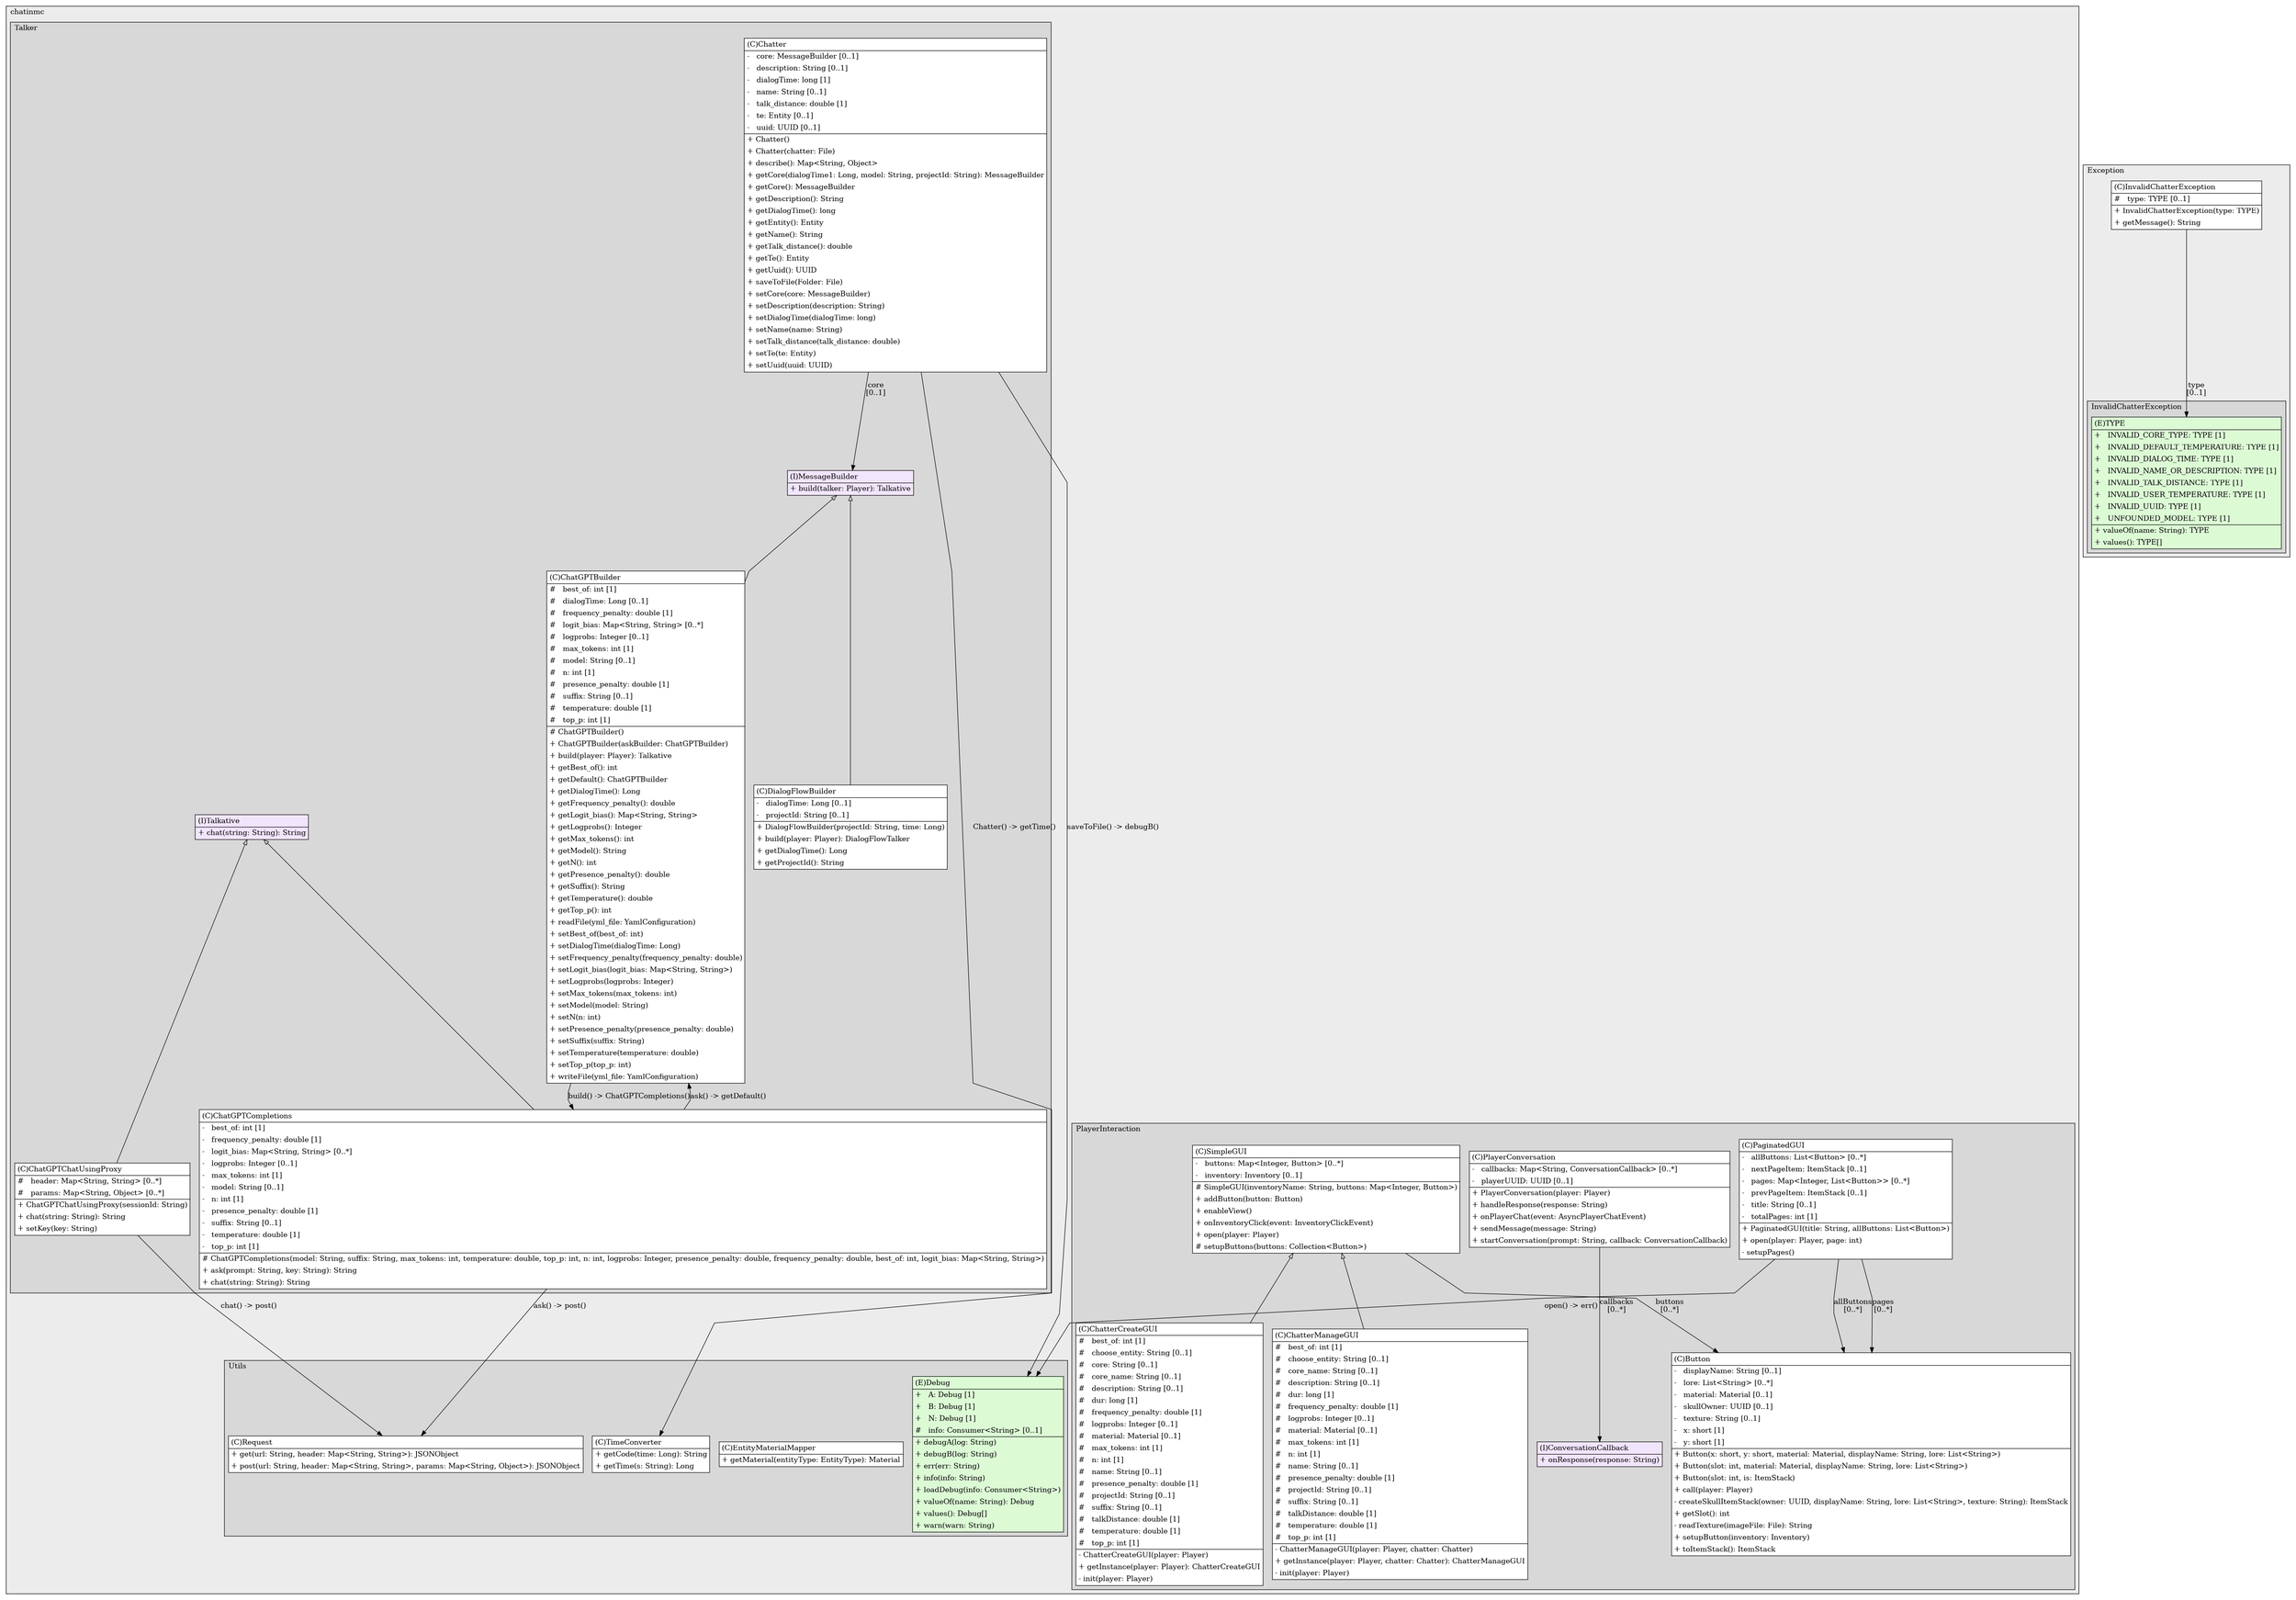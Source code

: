 @startuml

/' diagram meta data start
config=StructureConfiguration;
{
  "projectClassification": {
    "searchMode": "OpenProject", // OpenProject, AllProjects
    "includedProjects": "",
    "pathEndKeywords": "*.impl",
    "isClientPath": "",
    "isClientName": "",
    "isTestPath": "",
    "isTestName": "",
    "isMappingPath": "",
    "isMappingName": "",
    "isDataAccessPath": "",
    "isDataAccessName": "",
    "isDataStructurePath": "",
    "isDataStructureName": "",
    "isInterfaceStructuresPath": "",
    "isInterfaceStructuresName": "",
    "isEntryPointPath": "",
    "isEntryPointName": "",
    "treatFinalFieldsAsMandatory": false
  },
  "graphRestriction": {
    "classPackageExcludeFilter": "",
    "classPackageIncludeFilter": "",
    "classNameExcludeFilter": "",
    "classNameIncludeFilter": "",
    "methodNameExcludeFilter": "",
    "methodNameIncludeFilter": "",
    "removeByInheritance": "", // inheritance/annotation based filtering is done in a second step
    "removeByAnnotation": "",
    "removeByClassPackage": "", // cleanup the graph after inheritance/annotation based filtering is done
    "removeByClassName": "",
    "cutMappings": false,
    "cutEnum": false,
    "cutTests": true,
    "cutClient": true,
    "cutDataAccess": false,
    "cutInterfaceStructures": false,
    "cutDataStructures": false,
    "cutGetterAndSetter": false,
    "cutConstructors": false
  },
  "graphTraversal": {
    "forwardDepth": 3,
    "backwardDepth": 3,
    "classPackageExcludeFilter": "",
    "classPackageIncludeFilter": "",
    "classNameExcludeFilter": "",
    "classNameIncludeFilter": "",
    "methodNameExcludeFilter": "",
    "methodNameIncludeFilter": "",
    "hideMappings": false,
    "hideDataStructures": false,
    "hidePrivateMethods": true,
    "hideInterfaceCalls": false, // indirection: implementation -> interface (is hidden) -> implementation
    "onlyShowApplicationEntryPoints": false, // root node is included
    "useMethodCallsForStructureDiagram": "ForwardOnly" // ForwardOnly, BothDirections, No
  },
  "details": {
    "aggregation": "GroupByClass", // ByClass, GroupByClass, None
    "showClassGenericTypes": true,
    "showMethods": true,
    "showMethodParameterNames": true,
    "showMethodParameterTypes": true,
    "showMethodReturnType": true,
    "showPackageLevels": 2,
    "showDetailedClassStructure": true
  },
  "rootClass": "ltseed.chatinmc.PlayerInteraction.GUI.FinalGUI.ChatterCreateGUI",
  "extensionCallbackMethod": "" // qualified.class.name#methodName - signature: public static String method(String)
}
diagram meta data end '/



digraph g {
    rankdir="TB"
    splines=polyline
    

'nodes 
subgraph cluster_1438026963 { 
   	label=chatinmc
	labeljust=l
	fillcolor="#ececec"
	style=filled
   
   subgraph cluster_1966903370 { 
   	label=Utils
	labeljust=l
	fillcolor="#d8d8d8"
	style=filled
   
   Debug685466037[
	label=<<TABLE BORDER="1" CELLBORDER="0" CELLPADDING="4" CELLSPACING="0">
<TR><TD ALIGN="LEFT" >(E)Debug</TD></TR>
<HR/>
<TR><TD ALIGN="LEFT" >+   A: Debug [1]</TD></TR>
<TR><TD ALIGN="LEFT" >+   B: Debug [1]</TD></TR>
<TR><TD ALIGN="LEFT" >+   N: Debug [1]</TD></TR>
<TR><TD ALIGN="LEFT" >#   info: Consumer&lt;String&gt; [0..1]</TD></TR>
<HR/>
<TR><TD ALIGN="LEFT" >+ debugA(log: String)</TD></TR>
<TR><TD ALIGN="LEFT" >+ debugB(log: String)</TD></TR>
<TR><TD ALIGN="LEFT" >+ err(err: String)</TD></TR>
<TR><TD ALIGN="LEFT" >+ info(info: String)</TD></TR>
<TR><TD ALIGN="LEFT" >+ loadDebug(info: Consumer&lt;String&gt;)</TD></TR>
<TR><TD ALIGN="LEFT" >+ valueOf(name: String): Debug</TD></TR>
<TR><TD ALIGN="LEFT" >+ values(): Debug[]</TD></TR>
<TR><TD ALIGN="LEFT" >+ warn(warn: String)</TD></TR>
</TABLE>>
	style=filled
	margin=0
	shape=plaintext
	fillcolor="#DCFBD5"
];

EntityMaterialMapper685466037[
	label=<<TABLE BORDER="1" CELLBORDER="0" CELLPADDING="4" CELLSPACING="0">
<TR><TD ALIGN="LEFT" >(C)EntityMaterialMapper</TD></TR>
<HR/>
<TR><TD ALIGN="LEFT" >+ getMaterial(entityType: EntityType): Material</TD></TR>
</TABLE>>
	style=filled
	margin=0
	shape=plaintext
	fillcolor="#FFFFFF"
];

Request685466037[
	label=<<TABLE BORDER="1" CELLBORDER="0" CELLPADDING="4" CELLSPACING="0">
<TR><TD ALIGN="LEFT" >(C)Request</TD></TR>
<HR/>
<TR><TD ALIGN="LEFT" >+ get(url: String, header: Map&lt;String, String&gt;): JSONObject</TD></TR>
<TR><TD ALIGN="LEFT" >+ post(url: String, header: Map&lt;String, String&gt;, params: Map&lt;String, Object&gt;): JSONObject</TD></TR>
</TABLE>>
	style=filled
	margin=0
	shape=plaintext
	fillcolor="#FFFFFF"
];

TimeConverter685466037[
	label=<<TABLE BORDER="1" CELLBORDER="0" CELLPADDING="4" CELLSPACING="0">
<TR><TD ALIGN="LEFT" >(C)TimeConverter</TD></TR>
<HR/>
<TR><TD ALIGN="LEFT" >+ getCode(time: Long): String</TD></TR>
<TR><TD ALIGN="LEFT" >+ getTime(s: String): Long</TD></TR>
</TABLE>>
	style=filled
	margin=0
	shape=plaintext
	fillcolor="#FFFFFF"
];
} 

subgraph cluster_470348790 { 
   	label=PlayerInteraction
	labeljust=l
	fillcolor="#d8d8d8"
	style=filled
   
   Button689662904[
	label=<<TABLE BORDER="1" CELLBORDER="0" CELLPADDING="4" CELLSPACING="0">
<TR><TD ALIGN="LEFT" >(C)Button</TD></TR>
<HR/>
<TR><TD ALIGN="LEFT" >-   displayName: String [0..1]</TD></TR>
<TR><TD ALIGN="LEFT" >-   lore: List&lt;String&gt; [0..*]</TD></TR>
<TR><TD ALIGN="LEFT" >-   material: Material [0..1]</TD></TR>
<TR><TD ALIGN="LEFT" >-   skullOwner: UUID [0..1]</TD></TR>
<TR><TD ALIGN="LEFT" >-   texture: String [0..1]</TD></TR>
<TR><TD ALIGN="LEFT" >-   x: short [1]</TD></TR>
<TR><TD ALIGN="LEFT" >-   y: short [1]</TD></TR>
<HR/>
<TR><TD ALIGN="LEFT" >+ Button(x: short, y: short, material: Material, displayName: String, lore: List&lt;String&gt;)</TD></TR>
<TR><TD ALIGN="LEFT" >+ Button(slot: int, material: Material, displayName: String, lore: List&lt;String&gt;)</TD></TR>
<TR><TD ALIGN="LEFT" >+ Button(slot: int, is: ItemStack)</TD></TR>
<TR><TD ALIGN="LEFT" >+ call(player: Player)</TD></TR>
<TR><TD ALIGN="LEFT" >- createSkullItemStack(owner: UUID, displayName: String, lore: List&lt;String&gt;, texture: String): ItemStack</TD></TR>
<TR><TD ALIGN="LEFT" >+ getSlot(): int</TD></TR>
<TR><TD ALIGN="LEFT" >- readTexture(imageFile: File): String</TD></TR>
<TR><TD ALIGN="LEFT" >+ setupButton(inventory: Inventory)</TD></TR>
<TR><TD ALIGN="LEFT" >+ toItemStack(): ItemStack</TD></TR>
</TABLE>>
	style=filled
	margin=0
	shape=plaintext
	fillcolor="#FFFFFF"
];

ChatterCreateGUI1411321477[
	label=<<TABLE BORDER="1" CELLBORDER="0" CELLPADDING="4" CELLSPACING="0">
<TR><TD ALIGN="LEFT" >(C)ChatterCreateGUI</TD></TR>
<HR/>
<TR><TD ALIGN="LEFT" >#   best_of: int [1]</TD></TR>
<TR><TD ALIGN="LEFT" >#   choose_entity: String [0..1]</TD></TR>
<TR><TD ALIGN="LEFT" >#   core: String [0..1]</TD></TR>
<TR><TD ALIGN="LEFT" >#   core_name: String [0..1]</TD></TR>
<TR><TD ALIGN="LEFT" >#   description: String [0..1]</TD></TR>
<TR><TD ALIGN="LEFT" >#   dur: long [1]</TD></TR>
<TR><TD ALIGN="LEFT" >#   frequency_penalty: double [1]</TD></TR>
<TR><TD ALIGN="LEFT" >#   logprobs: Integer [0..1]</TD></TR>
<TR><TD ALIGN="LEFT" >#   material: Material [0..1]</TD></TR>
<TR><TD ALIGN="LEFT" >#   max_tokens: int [1]</TD></TR>
<TR><TD ALIGN="LEFT" >#   n: int [1]</TD></TR>
<TR><TD ALIGN="LEFT" >#   name: String [0..1]</TD></TR>
<TR><TD ALIGN="LEFT" >#   presence_penalty: double [1]</TD></TR>
<TR><TD ALIGN="LEFT" >#   projectId: String [0..1]</TD></TR>
<TR><TD ALIGN="LEFT" >#   suffix: String [0..1]</TD></TR>
<TR><TD ALIGN="LEFT" >#   talkDistance: double [1]</TD></TR>
<TR><TD ALIGN="LEFT" >#   temperature: double [1]</TD></TR>
<TR><TD ALIGN="LEFT" >#   top_p: int [1]</TD></TR>
<HR/>
<TR><TD ALIGN="LEFT" >- ChatterCreateGUI(player: Player)</TD></TR>
<TR><TD ALIGN="LEFT" >+ getInstance(player: Player): ChatterCreateGUI</TD></TR>
<TR><TD ALIGN="LEFT" >- init(player: Player)</TD></TR>
</TABLE>>
	style=filled
	margin=0
	shape=plaintext
	fillcolor="#FFFFFF"
];

ChatterManageGUI1411321477[
	label=<<TABLE BORDER="1" CELLBORDER="0" CELLPADDING="4" CELLSPACING="0">
<TR><TD ALIGN="LEFT" >(C)ChatterManageGUI</TD></TR>
<HR/>
<TR><TD ALIGN="LEFT" >#   best_of: int [1]</TD></TR>
<TR><TD ALIGN="LEFT" >#   choose_entity: String [0..1]</TD></TR>
<TR><TD ALIGN="LEFT" >#   core_name: String [0..1]</TD></TR>
<TR><TD ALIGN="LEFT" >#   description: String [0..1]</TD></TR>
<TR><TD ALIGN="LEFT" >#   dur: long [1]</TD></TR>
<TR><TD ALIGN="LEFT" >#   frequency_penalty: double [1]</TD></TR>
<TR><TD ALIGN="LEFT" >#   logprobs: Integer [0..1]</TD></TR>
<TR><TD ALIGN="LEFT" >#   material: Material [0..1]</TD></TR>
<TR><TD ALIGN="LEFT" >#   max_tokens: int [1]</TD></TR>
<TR><TD ALIGN="LEFT" >#   n: int [1]</TD></TR>
<TR><TD ALIGN="LEFT" >#   name: String [0..1]</TD></TR>
<TR><TD ALIGN="LEFT" >#   presence_penalty: double [1]</TD></TR>
<TR><TD ALIGN="LEFT" >#   projectId: String [0..1]</TD></TR>
<TR><TD ALIGN="LEFT" >#   suffix: String [0..1]</TD></TR>
<TR><TD ALIGN="LEFT" >#   talkDistance: double [1]</TD></TR>
<TR><TD ALIGN="LEFT" >#   temperature: double [1]</TD></TR>
<TR><TD ALIGN="LEFT" >#   top_p: int [1]</TD></TR>
<HR/>
<TR><TD ALIGN="LEFT" >- ChatterManageGUI(player: Player, chatter: Chatter)</TD></TR>
<TR><TD ALIGN="LEFT" >+ getInstance(player: Player, chatter: Chatter): ChatterManageGUI</TD></TR>
<TR><TD ALIGN="LEFT" >- init(player: Player)</TD></TR>
</TABLE>>
	style=filled
	margin=0
	shape=plaintext
	fillcolor="#FFFFFF"
];

ConversationCallback2053031449[
	label=<<TABLE BORDER="1" CELLBORDER="0" CELLPADDING="4" CELLSPACING="0">
<TR><TD ALIGN="LEFT" >(I)ConversationCallback</TD></TR>
<HR/>
<TR><TD ALIGN="LEFT" >+ onResponse(response: String)</TD></TR>
</TABLE>>
	style=filled
	margin=0
	shape=plaintext
	fillcolor="#F1E5FD"
];

PaginatedGUI689662904[
	label=<<TABLE BORDER="1" CELLBORDER="0" CELLPADDING="4" CELLSPACING="0">
<TR><TD ALIGN="LEFT" >(C)PaginatedGUI</TD></TR>
<HR/>
<TR><TD ALIGN="LEFT" >-   allButtons: List&lt;Button&gt; [0..*]</TD></TR>
<TR><TD ALIGN="LEFT" >-   nextPageItem: ItemStack [0..1]</TD></TR>
<TR><TD ALIGN="LEFT" >-   pages: Map&lt;Integer, List&lt;Button&gt;&gt; [0..*]</TD></TR>
<TR><TD ALIGN="LEFT" >-   prevPageItem: ItemStack [0..1]</TD></TR>
<TR><TD ALIGN="LEFT" >-   title: String [0..1]</TD></TR>
<TR><TD ALIGN="LEFT" >-   totalPages: int [1]</TD></TR>
<HR/>
<TR><TD ALIGN="LEFT" >+ PaginatedGUI(title: String, allButtons: List&lt;Button&gt;)</TD></TR>
<TR><TD ALIGN="LEFT" >+ open(player: Player, page: int)</TD></TR>
<TR><TD ALIGN="LEFT" >- setupPages()</TD></TR>
</TABLE>>
	style=filled
	margin=0
	shape=plaintext
	fillcolor="#FFFFFF"
];

PlayerConversation1012394763[
	label=<<TABLE BORDER="1" CELLBORDER="0" CELLPADDING="4" CELLSPACING="0">
<TR><TD ALIGN="LEFT" >(C)PlayerConversation</TD></TR>
<HR/>
<TR><TD ALIGN="LEFT" >-   callbacks: Map&lt;String, ConversationCallback&gt; [0..*]</TD></TR>
<TR><TD ALIGN="LEFT" >-   playerUUID: UUID [0..1]</TD></TR>
<HR/>
<TR><TD ALIGN="LEFT" >+ PlayerConversation(player: Player)</TD></TR>
<TR><TD ALIGN="LEFT" >+ handleResponse(response: String)</TD></TR>
<TR><TD ALIGN="LEFT" >+ onPlayerChat(event: AsyncPlayerChatEvent)</TD></TR>
<TR><TD ALIGN="LEFT" >+ sendMessage(message: String)</TD></TR>
<TR><TD ALIGN="LEFT" >+ startConversation(prompt: String, callback: ConversationCallback)</TD></TR>
</TABLE>>
	style=filled
	margin=0
	shape=plaintext
	fillcolor="#FFFFFF"
];

SimpleGUI689662904[
	label=<<TABLE BORDER="1" CELLBORDER="0" CELLPADDING="4" CELLSPACING="0">
<TR><TD ALIGN="LEFT" >(C)SimpleGUI</TD></TR>
<HR/>
<TR><TD ALIGN="LEFT" >-   buttons: Map&lt;Integer, Button&gt; [0..*]</TD></TR>
<TR><TD ALIGN="LEFT" >-   inventory: Inventory [0..1]</TD></TR>
<HR/>
<TR><TD ALIGN="LEFT" ># SimpleGUI(inventoryName: String, buttons: Map&lt;Integer, Button&gt;)</TD></TR>
<TR><TD ALIGN="LEFT" >+ addButton(button: Button)</TD></TR>
<TR><TD ALIGN="LEFT" >+ enableView()</TD></TR>
<TR><TD ALIGN="LEFT" >+ onInventoryClick(event: InventoryClickEvent)</TD></TR>
<TR><TD ALIGN="LEFT" >+ open(player: Player)</TD></TR>
<TR><TD ALIGN="LEFT" ># setupButtons(buttons: Collection&lt;Button&gt;)</TD></TR>
</TABLE>>
	style=filled
	margin=0
	shape=plaintext
	fillcolor="#FFFFFF"
];
} 

subgraph cluster_890550284 { 
   	label=Talker
	labeljust=l
	fillcolor="#d8d8d8"
	style=filled
   
   ChatGPTBuilder1485060316[
	label=<<TABLE BORDER="1" CELLBORDER="0" CELLPADDING="4" CELLSPACING="0">
<TR><TD ALIGN="LEFT" >(C)ChatGPTBuilder</TD></TR>
<HR/>
<TR><TD ALIGN="LEFT" >#   best_of: int [1]</TD></TR>
<TR><TD ALIGN="LEFT" >#   dialogTime: Long [0..1]</TD></TR>
<TR><TD ALIGN="LEFT" >#   frequency_penalty: double [1]</TD></TR>
<TR><TD ALIGN="LEFT" >#   logit_bias: Map&lt;String, String&gt; [0..*]</TD></TR>
<TR><TD ALIGN="LEFT" >#   logprobs: Integer [0..1]</TD></TR>
<TR><TD ALIGN="LEFT" >#   max_tokens: int [1]</TD></TR>
<TR><TD ALIGN="LEFT" >#   model: String [0..1]</TD></TR>
<TR><TD ALIGN="LEFT" >#   n: int [1]</TD></TR>
<TR><TD ALIGN="LEFT" >#   presence_penalty: double [1]</TD></TR>
<TR><TD ALIGN="LEFT" >#   suffix: String [0..1]</TD></TR>
<TR><TD ALIGN="LEFT" >#   temperature: double [1]</TD></TR>
<TR><TD ALIGN="LEFT" >#   top_p: int [1]</TD></TR>
<HR/>
<TR><TD ALIGN="LEFT" ># ChatGPTBuilder()</TD></TR>
<TR><TD ALIGN="LEFT" >+ ChatGPTBuilder(askBuilder: ChatGPTBuilder)</TD></TR>
<TR><TD ALIGN="LEFT" >+ build(player: Player): Talkative</TD></TR>
<TR><TD ALIGN="LEFT" >+ getBest_of(): int</TD></TR>
<TR><TD ALIGN="LEFT" >+ getDefault(): ChatGPTBuilder</TD></TR>
<TR><TD ALIGN="LEFT" >+ getDialogTime(): Long</TD></TR>
<TR><TD ALIGN="LEFT" >+ getFrequency_penalty(): double</TD></TR>
<TR><TD ALIGN="LEFT" >+ getLogit_bias(): Map&lt;String, String&gt;</TD></TR>
<TR><TD ALIGN="LEFT" >+ getLogprobs(): Integer</TD></TR>
<TR><TD ALIGN="LEFT" >+ getMax_tokens(): int</TD></TR>
<TR><TD ALIGN="LEFT" >+ getModel(): String</TD></TR>
<TR><TD ALIGN="LEFT" >+ getN(): int</TD></TR>
<TR><TD ALIGN="LEFT" >+ getPresence_penalty(): double</TD></TR>
<TR><TD ALIGN="LEFT" >+ getSuffix(): String</TD></TR>
<TR><TD ALIGN="LEFT" >+ getTemperature(): double</TD></TR>
<TR><TD ALIGN="LEFT" >+ getTop_p(): int</TD></TR>
<TR><TD ALIGN="LEFT" >+ readFile(yml_file: YamlConfiguration)</TD></TR>
<TR><TD ALIGN="LEFT" >+ setBest_of(best_of: int)</TD></TR>
<TR><TD ALIGN="LEFT" >+ setDialogTime(dialogTime: Long)</TD></TR>
<TR><TD ALIGN="LEFT" >+ setFrequency_penalty(frequency_penalty: double)</TD></TR>
<TR><TD ALIGN="LEFT" >+ setLogit_bias(logit_bias: Map&lt;String, String&gt;)</TD></TR>
<TR><TD ALIGN="LEFT" >+ setLogprobs(logprobs: Integer)</TD></TR>
<TR><TD ALIGN="LEFT" >+ setMax_tokens(max_tokens: int)</TD></TR>
<TR><TD ALIGN="LEFT" >+ setModel(model: String)</TD></TR>
<TR><TD ALIGN="LEFT" >+ setN(n: int)</TD></TR>
<TR><TD ALIGN="LEFT" >+ setPresence_penalty(presence_penalty: double)</TD></TR>
<TR><TD ALIGN="LEFT" >+ setSuffix(suffix: String)</TD></TR>
<TR><TD ALIGN="LEFT" >+ setTemperature(temperature: double)</TD></TR>
<TR><TD ALIGN="LEFT" >+ setTop_p(top_p: int)</TD></TR>
<TR><TD ALIGN="LEFT" >+ writeFile(yml_file: YamlConfiguration)</TD></TR>
</TABLE>>
	style=filled
	margin=0
	shape=plaintext
	fillcolor="#FFFFFF"
];

ChatGPTChatUsingProxy1485060316[
	label=<<TABLE BORDER="1" CELLBORDER="0" CELLPADDING="4" CELLSPACING="0">
<TR><TD ALIGN="LEFT" >(C)ChatGPTChatUsingProxy</TD></TR>
<HR/>
<TR><TD ALIGN="LEFT" >#   header: Map&lt;String, String&gt; [0..*]</TD></TR>
<TR><TD ALIGN="LEFT" >#   params: Map&lt;String, Object&gt; [0..*]</TD></TR>
<HR/>
<TR><TD ALIGN="LEFT" >+ ChatGPTChatUsingProxy(sessionId: String)</TD></TR>
<TR><TD ALIGN="LEFT" >+ chat(string: String): String</TD></TR>
<TR><TD ALIGN="LEFT" >+ setKey(key: String)</TD></TR>
</TABLE>>
	style=filled
	margin=0
	shape=plaintext
	fillcolor="#FFFFFF"
];

ChatGPTCompletions1485060316[
	label=<<TABLE BORDER="1" CELLBORDER="0" CELLPADDING="4" CELLSPACING="0">
<TR><TD ALIGN="LEFT" >(C)ChatGPTCompletions</TD></TR>
<HR/>
<TR><TD ALIGN="LEFT" >-   best_of: int [1]</TD></TR>
<TR><TD ALIGN="LEFT" >-   frequency_penalty: double [1]</TD></TR>
<TR><TD ALIGN="LEFT" >-   logit_bias: Map&lt;String, String&gt; [0..*]</TD></TR>
<TR><TD ALIGN="LEFT" >-   logprobs: Integer [0..1]</TD></TR>
<TR><TD ALIGN="LEFT" >-   max_tokens: int [1]</TD></TR>
<TR><TD ALIGN="LEFT" >-   model: String [0..1]</TD></TR>
<TR><TD ALIGN="LEFT" >-   n: int [1]</TD></TR>
<TR><TD ALIGN="LEFT" >-   presence_penalty: double [1]</TD></TR>
<TR><TD ALIGN="LEFT" >-   suffix: String [0..1]</TD></TR>
<TR><TD ALIGN="LEFT" >-   temperature: double [1]</TD></TR>
<TR><TD ALIGN="LEFT" >-   top_p: int [1]</TD></TR>
<HR/>
<TR><TD ALIGN="LEFT" ># ChatGPTCompletions(model: String, suffix: String, max_tokens: int, temperature: double, top_p: int, n: int, logprobs: Integer, presence_penalty: double, frequency_penalty: double, best_of: int, logit_bias: Map&lt;String, String&gt;)</TD></TR>
<TR><TD ALIGN="LEFT" >+ ask(prompt: String, key: String): String</TD></TR>
<TR><TD ALIGN="LEFT" >+ chat(string: String): String</TD></TR>
</TABLE>>
	style=filled
	margin=0
	shape=plaintext
	fillcolor="#FFFFFF"
];

Chatter179301375[
	label=<<TABLE BORDER="1" CELLBORDER="0" CELLPADDING="4" CELLSPACING="0">
<TR><TD ALIGN="LEFT" >(C)Chatter</TD></TR>
<HR/>
<TR><TD ALIGN="LEFT" >-   core: MessageBuilder [0..1]</TD></TR>
<TR><TD ALIGN="LEFT" >-   description: String [0..1]</TD></TR>
<TR><TD ALIGN="LEFT" >-   dialogTime: long [1]</TD></TR>
<TR><TD ALIGN="LEFT" >-   name: String [0..1]</TD></TR>
<TR><TD ALIGN="LEFT" >-   talk_distance: double [1]</TD></TR>
<TR><TD ALIGN="LEFT" >-   te: Entity [0..1]</TD></TR>
<TR><TD ALIGN="LEFT" >-   uuid: UUID [0..1]</TD></TR>
<HR/>
<TR><TD ALIGN="LEFT" >+ Chatter()</TD></TR>
<TR><TD ALIGN="LEFT" >+ Chatter(chatter: File)</TD></TR>
<TR><TD ALIGN="LEFT" >+ describe(): Map&lt;String, Object&gt;</TD></TR>
<TR><TD ALIGN="LEFT" >+ getCore(dialogTime1: Long, model: String, projectId: String): MessageBuilder</TD></TR>
<TR><TD ALIGN="LEFT" >+ getCore(): MessageBuilder</TD></TR>
<TR><TD ALIGN="LEFT" >+ getDescription(): String</TD></TR>
<TR><TD ALIGN="LEFT" >+ getDialogTime(): long</TD></TR>
<TR><TD ALIGN="LEFT" >+ getEntity(): Entity</TD></TR>
<TR><TD ALIGN="LEFT" >+ getName(): String</TD></TR>
<TR><TD ALIGN="LEFT" >+ getTalk_distance(): double</TD></TR>
<TR><TD ALIGN="LEFT" >+ getTe(): Entity</TD></TR>
<TR><TD ALIGN="LEFT" >+ getUuid(): UUID</TD></TR>
<TR><TD ALIGN="LEFT" >+ saveToFile(Folder: File)</TD></TR>
<TR><TD ALIGN="LEFT" >+ setCore(core: MessageBuilder)</TD></TR>
<TR><TD ALIGN="LEFT" >+ setDescription(description: String)</TD></TR>
<TR><TD ALIGN="LEFT" >+ setDialogTime(dialogTime: long)</TD></TR>
<TR><TD ALIGN="LEFT" >+ setName(name: String)</TD></TR>
<TR><TD ALIGN="LEFT" >+ setTalk_distance(talk_distance: double)</TD></TR>
<TR><TD ALIGN="LEFT" >+ setTe(te: Entity)</TD></TR>
<TR><TD ALIGN="LEFT" >+ setUuid(uuid: UUID)</TD></TR>
</TABLE>>
	style=filled
	margin=0
	shape=plaintext
	fillcolor="#FFFFFF"
];

DialogFlowBuilder1678276613[
	label=<<TABLE BORDER="1" CELLBORDER="0" CELLPADDING="4" CELLSPACING="0">
<TR><TD ALIGN="LEFT" >(C)DialogFlowBuilder</TD></TR>
<HR/>
<TR><TD ALIGN="LEFT" >-   dialogTime: Long [0..1]</TD></TR>
<TR><TD ALIGN="LEFT" >-   projectId: String [0..1]</TD></TR>
<HR/>
<TR><TD ALIGN="LEFT" >+ DialogFlowBuilder(projectId: String, time: Long)</TD></TR>
<TR><TD ALIGN="LEFT" >+ build(player: Player): DialogFlowTalker</TD></TR>
<TR><TD ALIGN="LEFT" >+ getDialogTime(): Long</TD></TR>
<TR><TD ALIGN="LEFT" >+ getProjectId(): String</TD></TR>
</TABLE>>
	style=filled
	margin=0
	shape=plaintext
	fillcolor="#FFFFFF"
];

MessageBuilder179301375[
	label=<<TABLE BORDER="1" CELLBORDER="0" CELLPADDING="4" CELLSPACING="0">
<TR><TD ALIGN="LEFT" >(I)MessageBuilder</TD></TR>
<HR/>
<TR><TD ALIGN="LEFT" >+ build(talker: Player): Talkative</TD></TR>
</TABLE>>
	style=filled
	margin=0
	shape=plaintext
	fillcolor="#F1E5FD"
];

Talkative179301375[
	label=<<TABLE BORDER="1" CELLBORDER="0" CELLPADDING="4" CELLSPACING="0">
<TR><TD ALIGN="LEFT" >(I)Talkative</TD></TR>
<HR/>
<TR><TD ALIGN="LEFT" >+ chat(string: String): String</TD></TR>
</TABLE>>
	style=filled
	margin=0
	shape=plaintext
	fillcolor="#F1E5FD"
];
} 
} 

subgraph cluster_809373649 { 
   	label=Exception
	labeljust=l
	fillcolor="#ececec"
	style=filled
   
   InvalidChatterException1487485050[
	label=<<TABLE BORDER="1" CELLBORDER="0" CELLPADDING="4" CELLSPACING="0">
<TR><TD ALIGN="LEFT" >(C)InvalidChatterException</TD></TR>
<HR/>
<TR><TD ALIGN="LEFT" >#   type: TYPE [0..1]</TD></TR>
<HR/>
<TR><TD ALIGN="LEFT" >+ InvalidChatterException(type: TYPE)</TD></TR>
<TR><TD ALIGN="LEFT" >+ getMessage(): String</TD></TR>
</TABLE>>
	style=filled
	margin=0
	shape=plaintext
	fillcolor="#FFFFFF"
];

subgraph cluster_645927870 { 
   	label=InvalidChatterException
	labeljust=l
	fillcolor="#d8d8d8"
	style=filled
   
   TYPE2050353929[
	label=<<TABLE BORDER="1" CELLBORDER="0" CELLPADDING="4" CELLSPACING="0">
<TR><TD ALIGN="LEFT" >(E)TYPE</TD></TR>
<HR/>
<TR><TD ALIGN="LEFT" >+   INVALID_CORE_TYPE: TYPE [1]</TD></TR>
<TR><TD ALIGN="LEFT" >+   INVALID_DEFAULT_TEMPERATURE: TYPE [1]</TD></TR>
<TR><TD ALIGN="LEFT" >+   INVALID_DIALOG_TIME: TYPE [1]</TD></TR>
<TR><TD ALIGN="LEFT" >+   INVALID_NAME_OR_DESCRIPTION: TYPE [1]</TD></TR>
<TR><TD ALIGN="LEFT" >+   INVALID_TALK_DISTANCE: TYPE [1]</TD></TR>
<TR><TD ALIGN="LEFT" >+   INVALID_USER_TEMPERATURE: TYPE [1]</TD></TR>
<TR><TD ALIGN="LEFT" >+   INVALID_UUID: TYPE [1]</TD></TR>
<TR><TD ALIGN="LEFT" >+   UNFOUNDED_MODEL: TYPE [1]</TD></TR>
<HR/>
<TR><TD ALIGN="LEFT" >+ valueOf(name: String): TYPE</TD></TR>
<TR><TD ALIGN="LEFT" >+ values(): TYPE[]</TD></TR>
</TABLE>>
	style=filled
	margin=0
	shape=plaintext
	fillcolor="#DCFBD5"
];
} 
} 

'edges    
ChatGPTBuilder1485060316 -> ChatGPTCompletions1485060316[label="build() -> ChatGPTCompletions()"];
ChatGPTChatUsingProxy1485060316 -> Request685466037[label="chat() -> post()"];
ChatGPTCompletions1485060316 -> ChatGPTBuilder1485060316[label="ask() -> getDefault()"];
ChatGPTCompletions1485060316 -> Request685466037[label="ask() -> post()"];
Chatter179301375 -> Debug685466037[label="saveToFile() -> debugB()"];
Chatter179301375 -> MessageBuilder179301375[label="core
[0..1]"];
Chatter179301375 -> TimeConverter685466037[label="Chatter() -> getTime()"];
InvalidChatterException1487485050 -> TYPE2050353929[label="type
[0..1]"];
MessageBuilder179301375 -> ChatGPTBuilder1485060316[arrowhead=none, arrowtail=empty, dir=both];
MessageBuilder179301375 -> DialogFlowBuilder1678276613[arrowhead=none, arrowtail=empty, dir=both];
PaginatedGUI689662904 -> Button689662904[label="allButtons
[0..*]"];
PaginatedGUI689662904 -> Button689662904[label="pages
[0..*]"];
PaginatedGUI689662904 -> Debug685466037[label="open() -> err()"];
PlayerConversation1012394763 -> ConversationCallback2053031449[label="callbacks
[0..*]"];
SimpleGUI689662904 -> Button689662904[label="buttons
[0..*]"];
SimpleGUI689662904 -> ChatterCreateGUI1411321477[arrowhead=none, arrowtail=empty, dir=both];
SimpleGUI689662904 -> ChatterManageGUI1411321477[arrowhead=none, arrowtail=empty, dir=both];
Talkative179301375 -> ChatGPTChatUsingProxy1485060316[arrowhead=none, arrowtail=empty, dir=both];
Talkative179301375 -> ChatGPTCompletions1485060316[arrowhead=none, arrowtail=empty, dir=both];
    
}
@enduml
